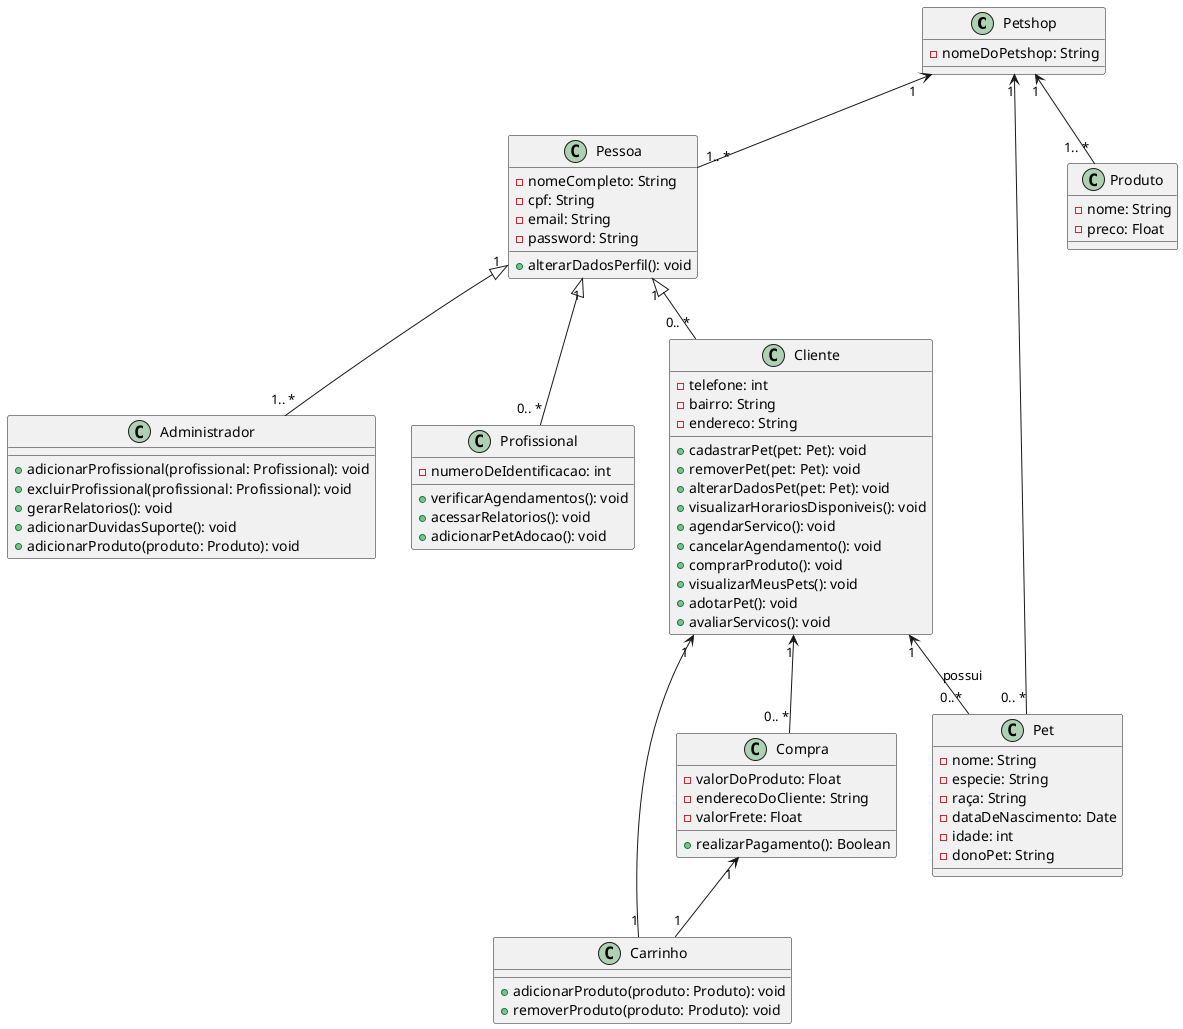 @startuml
class Petshop {
    -nomeDoPetshop: String
}

class Pessoa {
    -nomeCompleto: String
    -cpf: String
    -email: String
    -password: String

    +alterarDadosPerfil(): void
}

class Cliente {
    -telefone: int
    -bairro: String
    -endereco: String
    
    +cadastrarPet(pet: Pet): void
    +removerPet(pet: Pet): void
    +alterarDadosPet(pet: Pet): void
    +visualizarHorariosDisponiveis(): void
    +agendarServico(): void
    +cancelarAgendamento(): void
    +comprarProduto(): void
    +visualizarMeusPets(): void
    +adotarPet(): void
    +avaliarServicos(): void
}

class Administrador {
    +adicionarProfissional(profissional: Profissional): void
    +excluirProfissional(profissional: Profissional): void
    +gerarRelatorios(): void
    +adicionarDuvidasSuporte(): void
    +adicionarProduto(produto: Produto): void
}

class Profissional {
    -numeroDeIdentificacao: int

    +verificarAgendamentos(): void
    +acessarRelatorios(): void
    +adicionarPetAdocao(): void
}

class Pet {
    -nome: String
    -especie: String
    -raça: String
    -dataDeNascimento: Date
    -idade: int
    -donoPet: String
}

class Produto {
    -nome: String
    -preco: Float
}

class Carrinho {
    +adicionarProduto(produto: Produto): void
    +removerProduto(produto: Produto): void
}

class Compra {
    -valorDoProduto: Float
    -enderecoDoCliente: String
    -valorFrete: Float
    
    +realizarPagamento(): Boolean
}

Pessoa "1" <|-- "0.. *" Cliente 
Pessoa "1" <|-- "1.. *" Administrador
Pessoa "1" <|-- "0.. *" Profissional
Petshop "1" <-- "1.. *" Pessoa
Petshop "1" <-- "0.. *" Pet
Petshop "1" <-- "1.. *" Produto
Cliente "1" <-- "1" Carrinho
Cliente "1" <-- "0.. *" Compra
Compra "1" <-- "1" Carrinho
Cliente "1" <-- "0..*" Pet : "possui"

@enduml